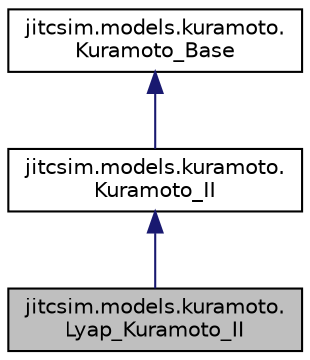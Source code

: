 digraph "jitcsim.models.kuramoto.Lyap_Kuramoto_II"
{
 // LATEX_PDF_SIZE
  edge [fontname="Helvetica",fontsize="10",labelfontname="Helvetica",labelfontsize="10"];
  node [fontname="Helvetica",fontsize="10",shape=record];
  Node1 [label="jitcsim.models.kuramoto.\lLyap_Kuramoto_II",height=0.2,width=0.4,color="black", fillcolor="grey75", style="filled", fontcolor="black",tooltip=" "];
  Node2 -> Node1 [dir="back",color="midnightblue",fontsize="10",style="solid",fontname="Helvetica"];
  Node2 [label="jitcsim.models.kuramoto.\lKuramoto_II",height=0.2,width=0.4,color="black", fillcolor="white", style="filled",URL="$classjitcsim_1_1models_1_1kuramoto_1_1Kuramoto__II.html",tooltip=" "];
  Node3 -> Node2 [dir="back",color="midnightblue",fontsize="10",style="solid",fontname="Helvetica"];
  Node3 [label="jitcsim.models.kuramoto.\lKuramoto_Base",height=0.2,width=0.4,color="black", fillcolor="white", style="filled",URL="$classjitcsim_1_1models_1_1kuramoto_1_1Kuramoto__Base.html",tooltip=" "];
}
